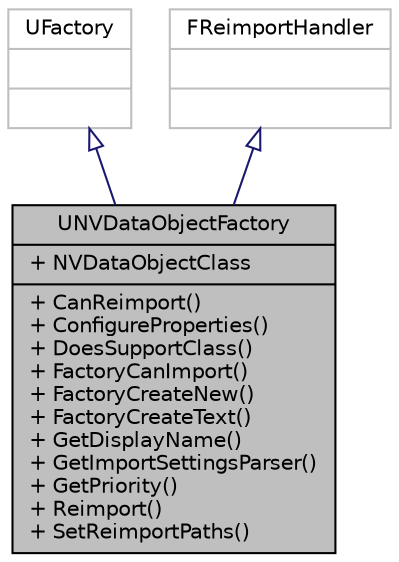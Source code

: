 digraph "UNVDataObjectFactory"
{
  edge [fontname="Helvetica",fontsize="10",labelfontname="Helvetica",labelfontsize="10"];
  node [fontname="Helvetica",fontsize="10",shape=record];
  Node1 [label="{UNVDataObjectFactory\n|+ NVDataObjectClass\l|+ CanReimport()\l+ ConfigureProperties()\l+ DoesSupportClass()\l+ FactoryCanImport()\l+ FactoryCreateNew()\l+ FactoryCreateText()\l+ GetDisplayName()\l+ GetImportSettingsParser()\l+ GetPriority()\l+ Reimport()\l+ SetReimportPaths()\l}",height=0.2,width=0.4,color="black", fillcolor="grey75", style="filled", fontcolor="black"];
  Node2 -> Node1 [dir="back",color="midnightblue",fontsize="10",style="solid",arrowtail="onormal",fontname="Helvetica"];
  Node2 [label="{UFactory\n||}",height=0.2,width=0.4,color="grey75", fillcolor="white", style="filled"];
  Node3 -> Node1 [dir="back",color="midnightblue",fontsize="10",style="solid",arrowtail="onormal",fontname="Helvetica"];
  Node3 [label="{FReimportHandler\n||}",height=0.2,width=0.4,color="grey75", fillcolor="white", style="filled"];
}
